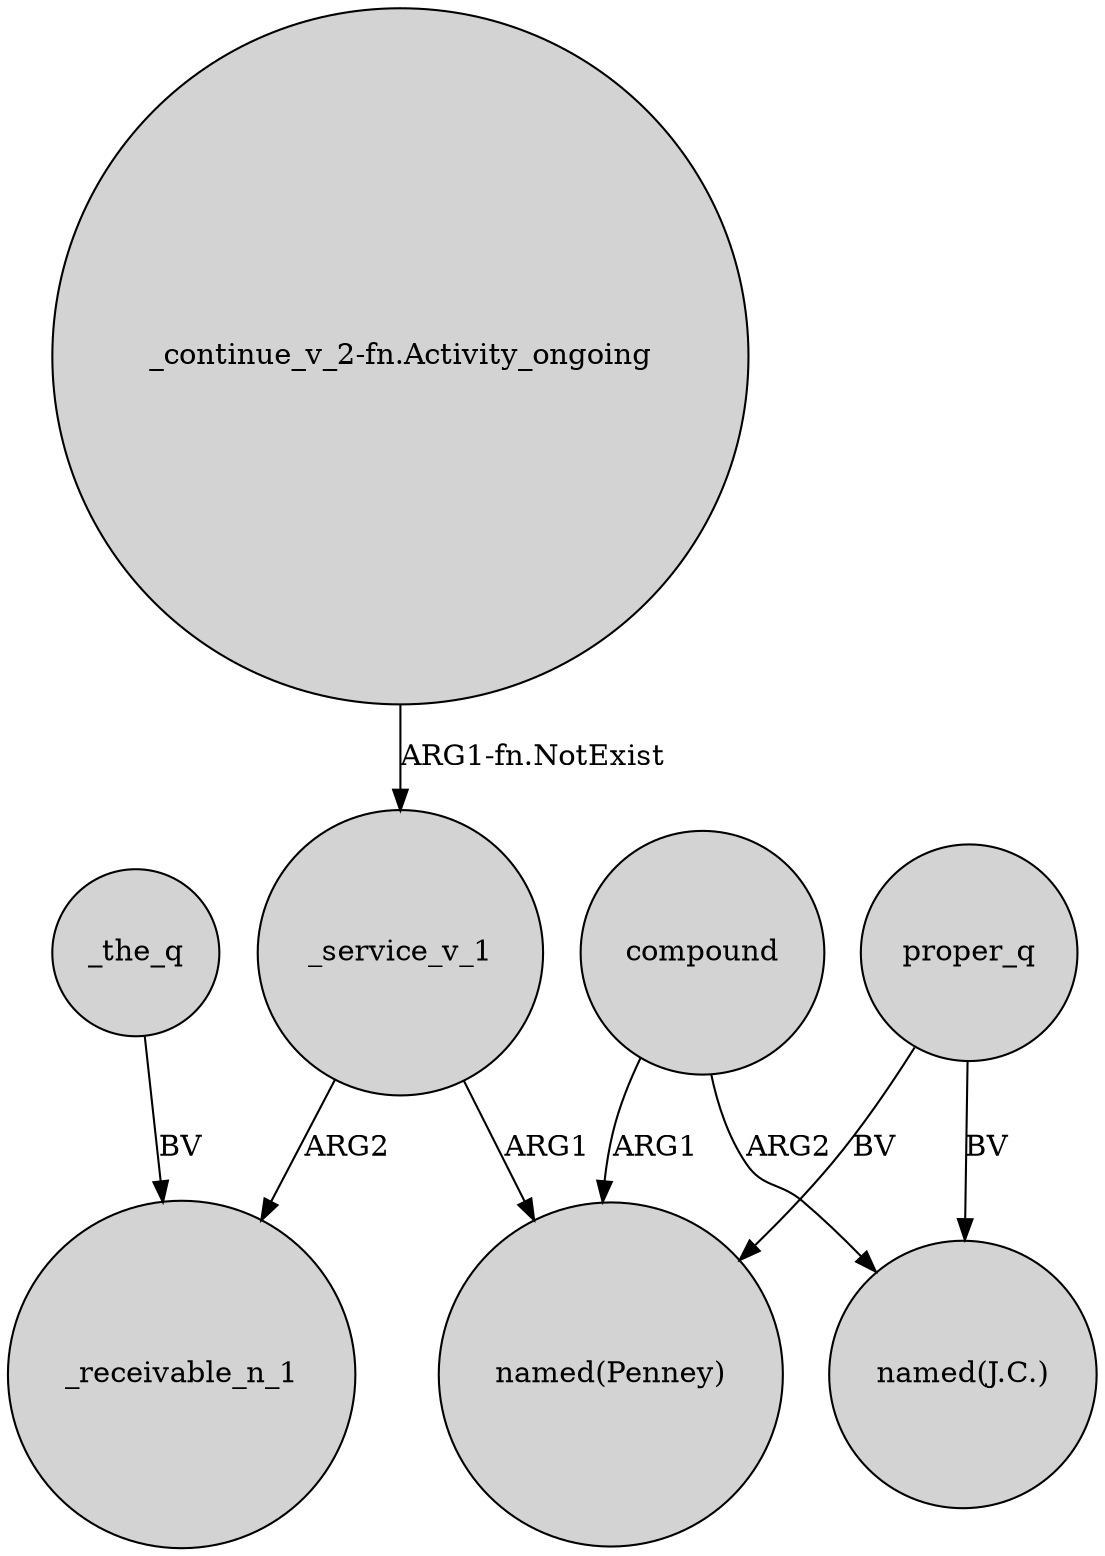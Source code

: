 digraph {
	node [shape=circle style=filled]
	"_continue_v_2-fn.Activity_ongoing" -> _service_v_1 [label="ARG1-fn.NotExist"]
	_service_v_1 -> "named(Penney)" [label=ARG1]
	proper_q -> "named(Penney)" [label=BV]
	proper_q -> "named(J.C.)" [label=BV]
	compound -> "named(Penney)" [label=ARG1]
	_service_v_1 -> _receivable_n_1 [label=ARG2]
	compound -> "named(J.C.)" [label=ARG2]
	_the_q -> _receivable_n_1 [label=BV]
}
